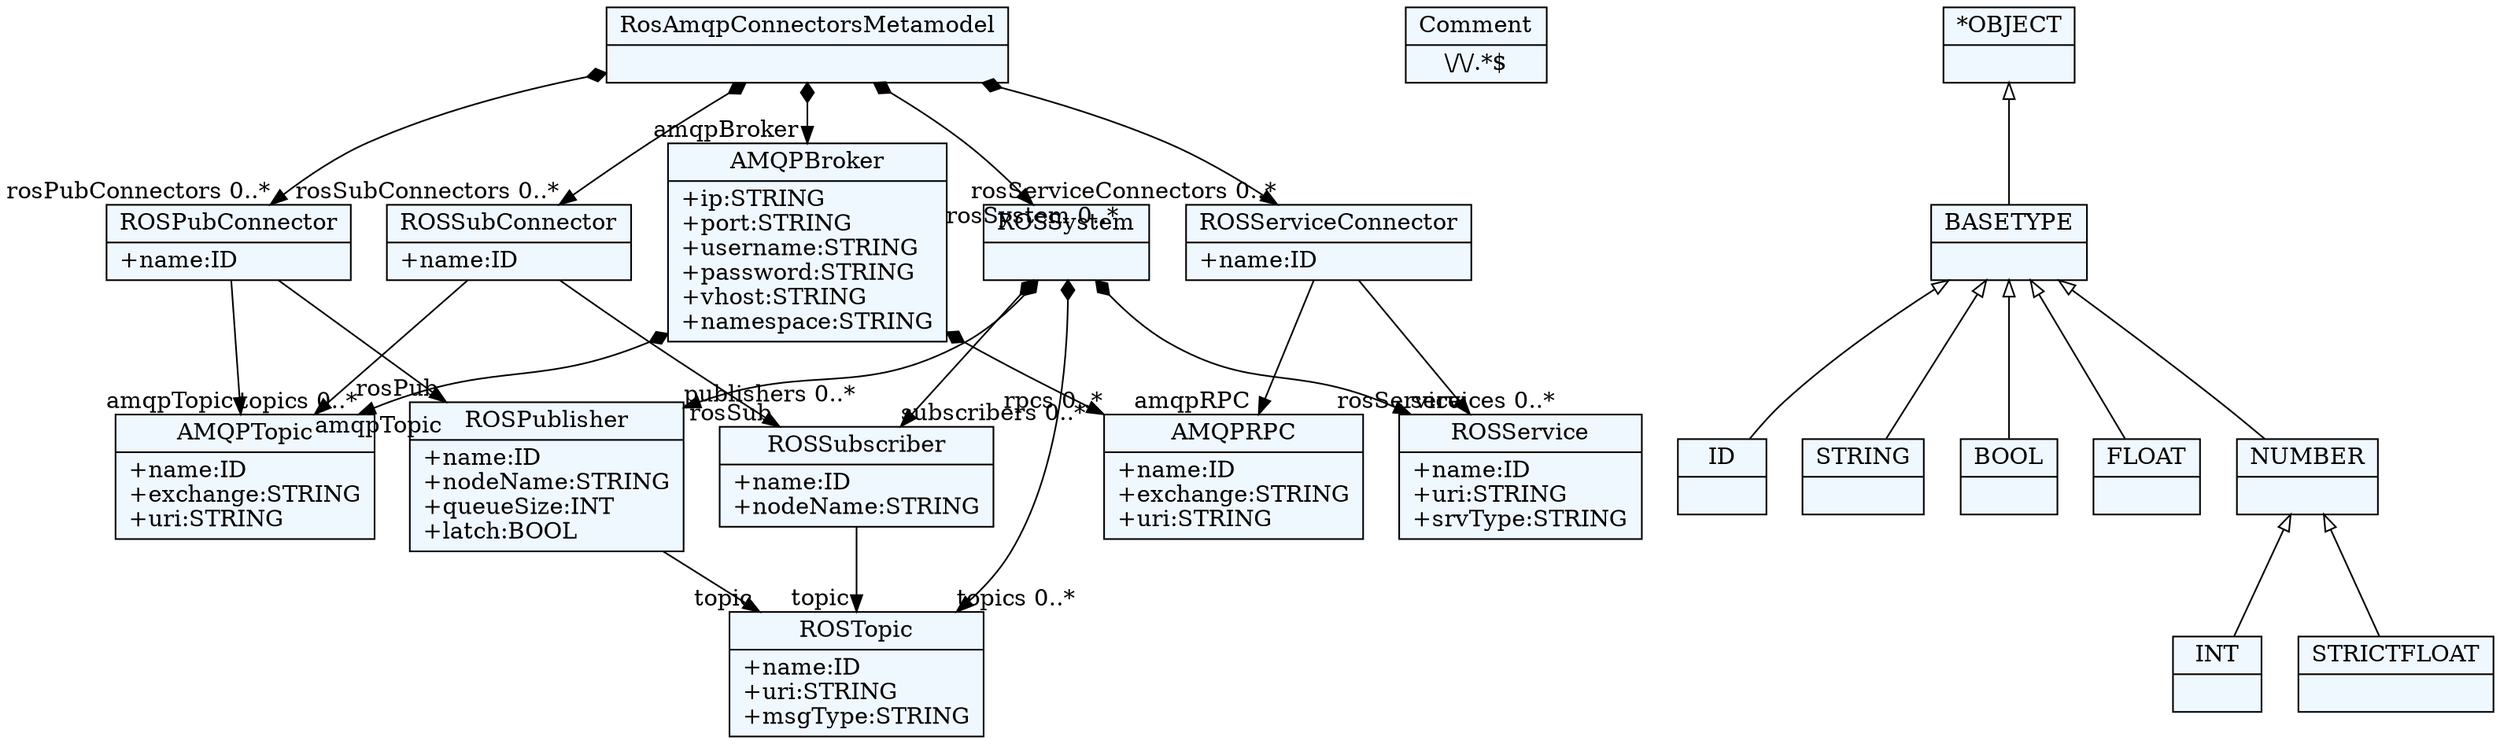 
    digraph textX {
    fontname = "Bitstream Vera Sans"
    fontsize = 8
    node[
        shape=record,
        style=filled,
        fillcolor=aliceblue
    ]
    nodesep = 0.3
    edge[dir=black,arrowtail=empty]


94064943195352[ label="{RosAmqpConnectorsMetamodel|}"]

94064943166488[ label="{AMQPBroker|+ip:STRING\l+port:STRING\l+username:STRING\l+password:STRING\l+vhost:STRING\l+namespace:STRING\l}"]

94064943326264[ label="{AMQPTopic|+name:ID\l+exchange:STRING\l+uri:STRING\l}"]

94064943200888[ label="{AMQPRPC|+name:ID\l+exchange:STRING\l+uri:STRING\l}"]

94064943331800[ label="{ROSPubConnector|+name:ID\l}"]

94064943337336[ label="{ROSSubConnector|+name:ID\l}"]

94064943342872[ label="{ROSServiceConnector|+name:ID\l}"]

94064943348408[ label="{ROSSystem|}"]

94064943353944[ label="{ROSPublisher|+name:ID\l+nodeName:STRING\l+queueSize:INT\l+latch:BOOL\l}"]

94064943360600[ label="{ROSSubscriber|+name:ID\l+nodeName:STRING\l}"]

94064943346408[ label="{ROSTopic|+name:ID\l+uri:STRING\l+msgType:STRING\l}"]

94064943329800[ label="{ROSService|+name:ID\l+uri:STRING\l+srvType:STRING\l}"]

94064943364600[ label="{Comment|\\/\\/.*$}"]

94064943163544[ label="{ID|}"]

94064943181336[ label="{STRING|}"]

94064943186280[ label="{BOOL|}"]

94064943191816[ label="{INT|}"]

94064943197352[ label="{FLOAT|}"]

94064943202888[ label="{STRICTFLOAT|}"]

94064943208424[ label="{NUMBER|}"]

94064943214552[ label="{BASETYPE|}"]

94064943220088[ label="{*OBJECT|}"]



94064943195352 -> 94064943166488[arrowtail=diamond, dir=both, headlabel="amqpBroker "]
94064943195352 -> 94064943348408[arrowtail=diamond, dir=both, headlabel="rosSystem 0..*"]
94064943195352 -> 94064943331800[arrowtail=diamond, dir=both, headlabel="rosPubConnectors 0..*"]
94064943195352 -> 94064943337336[arrowtail=diamond, dir=both, headlabel="rosSubConnectors 0..*"]
94064943195352 -> 94064943342872[arrowtail=diamond, dir=both, headlabel="rosServiceConnectors 0..*"]
94064943166488 -> 94064943326264[arrowtail=diamond, dir=both, headlabel="topics 0..*"]
94064943166488 -> 94064943200888[arrowtail=diamond, dir=both, headlabel="rpcs 0..*"]
94064943331800 -> 94064943353944[headlabel="rosPub "]
94064943331800 -> 94064943326264[headlabel="amqpTopic "]
94064943337336 -> 94064943326264[headlabel="amqpTopic "]
94064943337336 -> 94064943360600[headlabel="rosSub "]
94064943342872 -> 94064943329800[headlabel="rosService "]
94064943342872 -> 94064943200888[headlabel="amqpRPC "]
94064943348408 -> 94064943353944[arrowtail=diamond, dir=both, headlabel="publishers 0..*"]
94064943348408 -> 94064943360600[arrowtail=diamond, dir=both, headlabel="subscribers 0..*"]
94064943348408 -> 94064943346408[arrowtail=diamond, dir=both, headlabel="topics 0..*"]
94064943348408 -> 94064943329800[arrowtail=diamond, dir=both, headlabel="services 0..*"]
94064943353944 -> 94064943346408[headlabel="topic "]
94064943360600 -> 94064943346408[headlabel="topic "]
94064943208424 -> 94064943202888 [dir=back]
94064943208424 -> 94064943191816 [dir=back]
94064943214552 -> 94064943208424 [dir=back]
94064943214552 -> 94064943197352 [dir=back]
94064943214552 -> 94064943186280 [dir=back]
94064943214552 -> 94064943163544 [dir=back]
94064943214552 -> 94064943181336 [dir=back]
94064943220088 -> 94064943214552 [dir=back]

}
